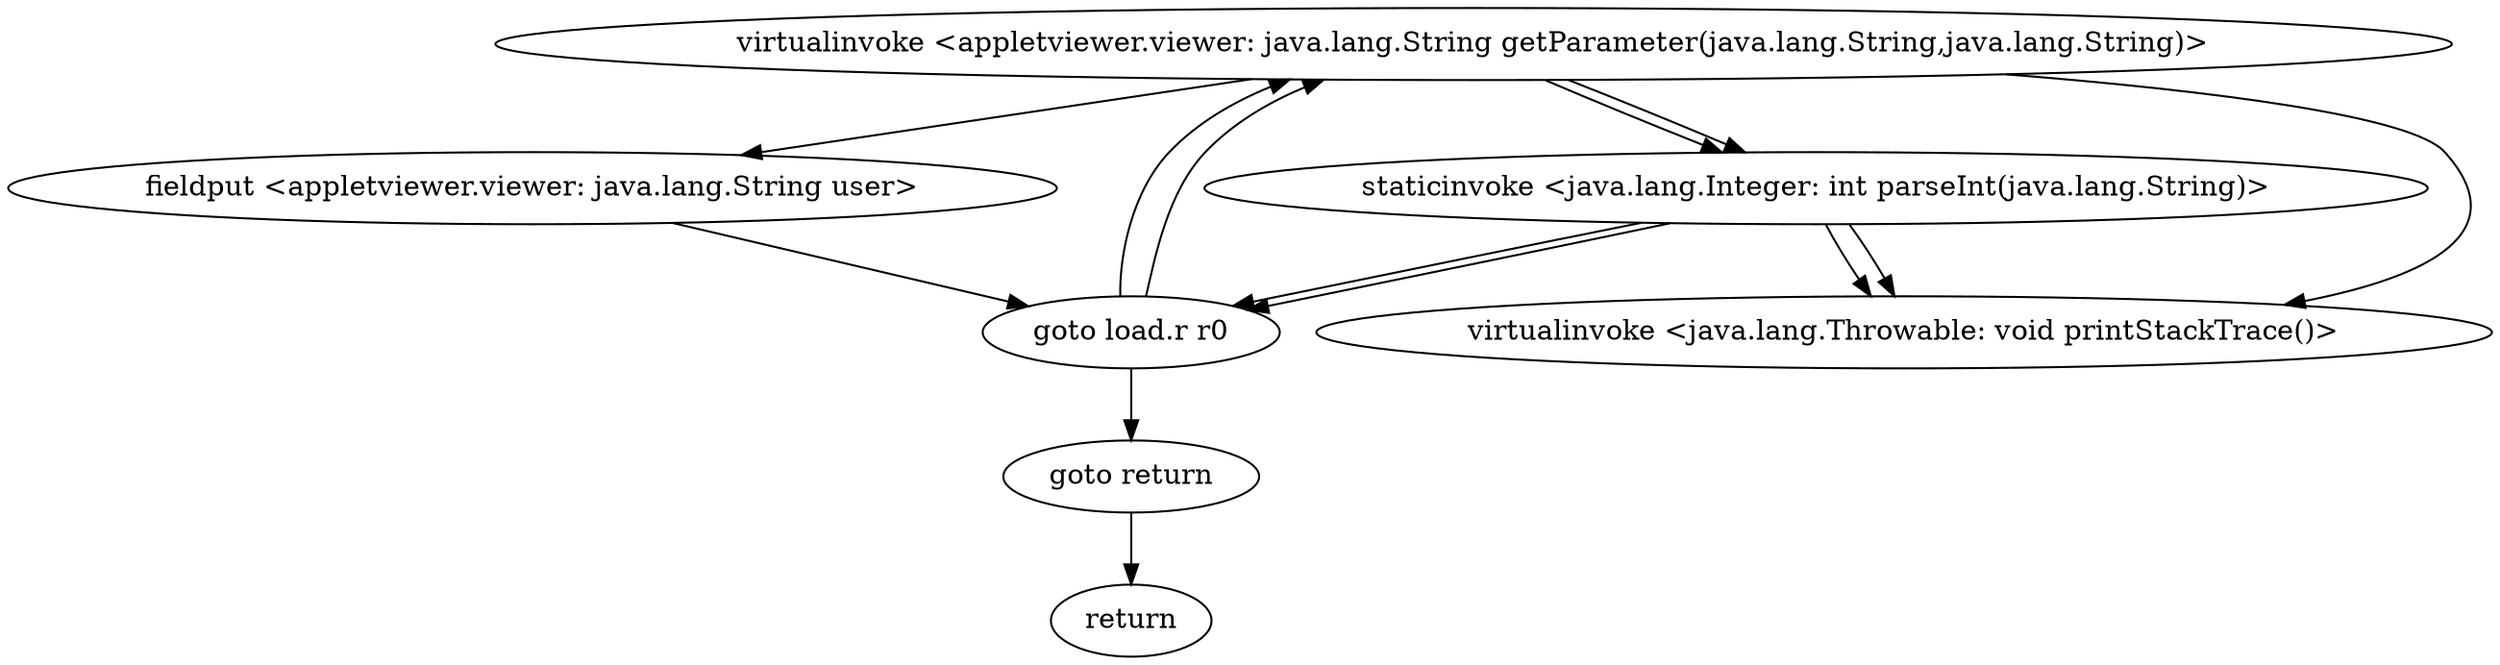 digraph "" {
"virtualinvoke <appletviewer.viewer: java.lang.String getParameter(java.lang.String,java.lang.String)>";
 "virtualinvoke <appletviewer.viewer: java.lang.String getParameter(java.lang.String,java.lang.String)>"->"fieldput <appletviewer.viewer: java.lang.String user>";
 "fieldput <appletviewer.viewer: java.lang.String user>"->"goto load.r r0";
 "goto load.r r0"->"virtualinvoke <appletviewer.viewer: java.lang.String getParameter(java.lang.String,java.lang.String)>";
 "virtualinvoke <appletviewer.viewer: java.lang.String getParameter(java.lang.String,java.lang.String)>"->"staticinvoke <java.lang.Integer: int parseInt(java.lang.String)>";
 "staticinvoke <java.lang.Integer: int parseInt(java.lang.String)>"->"goto load.r r0";
 "goto load.r r0"->"virtualinvoke <appletviewer.viewer: java.lang.String getParameter(java.lang.String,java.lang.String)>";
 "virtualinvoke <appletviewer.viewer: java.lang.String getParameter(java.lang.String,java.lang.String)>"->"staticinvoke <java.lang.Integer: int parseInt(java.lang.String)>";
 "staticinvoke <java.lang.Integer: int parseInt(java.lang.String)>"->"goto load.r r0";
 "goto load.r r0"->"goto return";
 "goto return"->"return";
"virtualinvoke <java.lang.Throwable: void printStackTrace()>";
 "staticinvoke <java.lang.Integer: int parseInt(java.lang.String)>"->"virtualinvoke <java.lang.Throwable: void printStackTrace()>";
 "staticinvoke <java.lang.Integer: int parseInt(java.lang.String)>"->"virtualinvoke <java.lang.Throwable: void printStackTrace()>";
 "virtualinvoke <appletviewer.viewer: java.lang.String getParameter(java.lang.String,java.lang.String)>"->"virtualinvoke <java.lang.Throwable: void printStackTrace()>";
}
